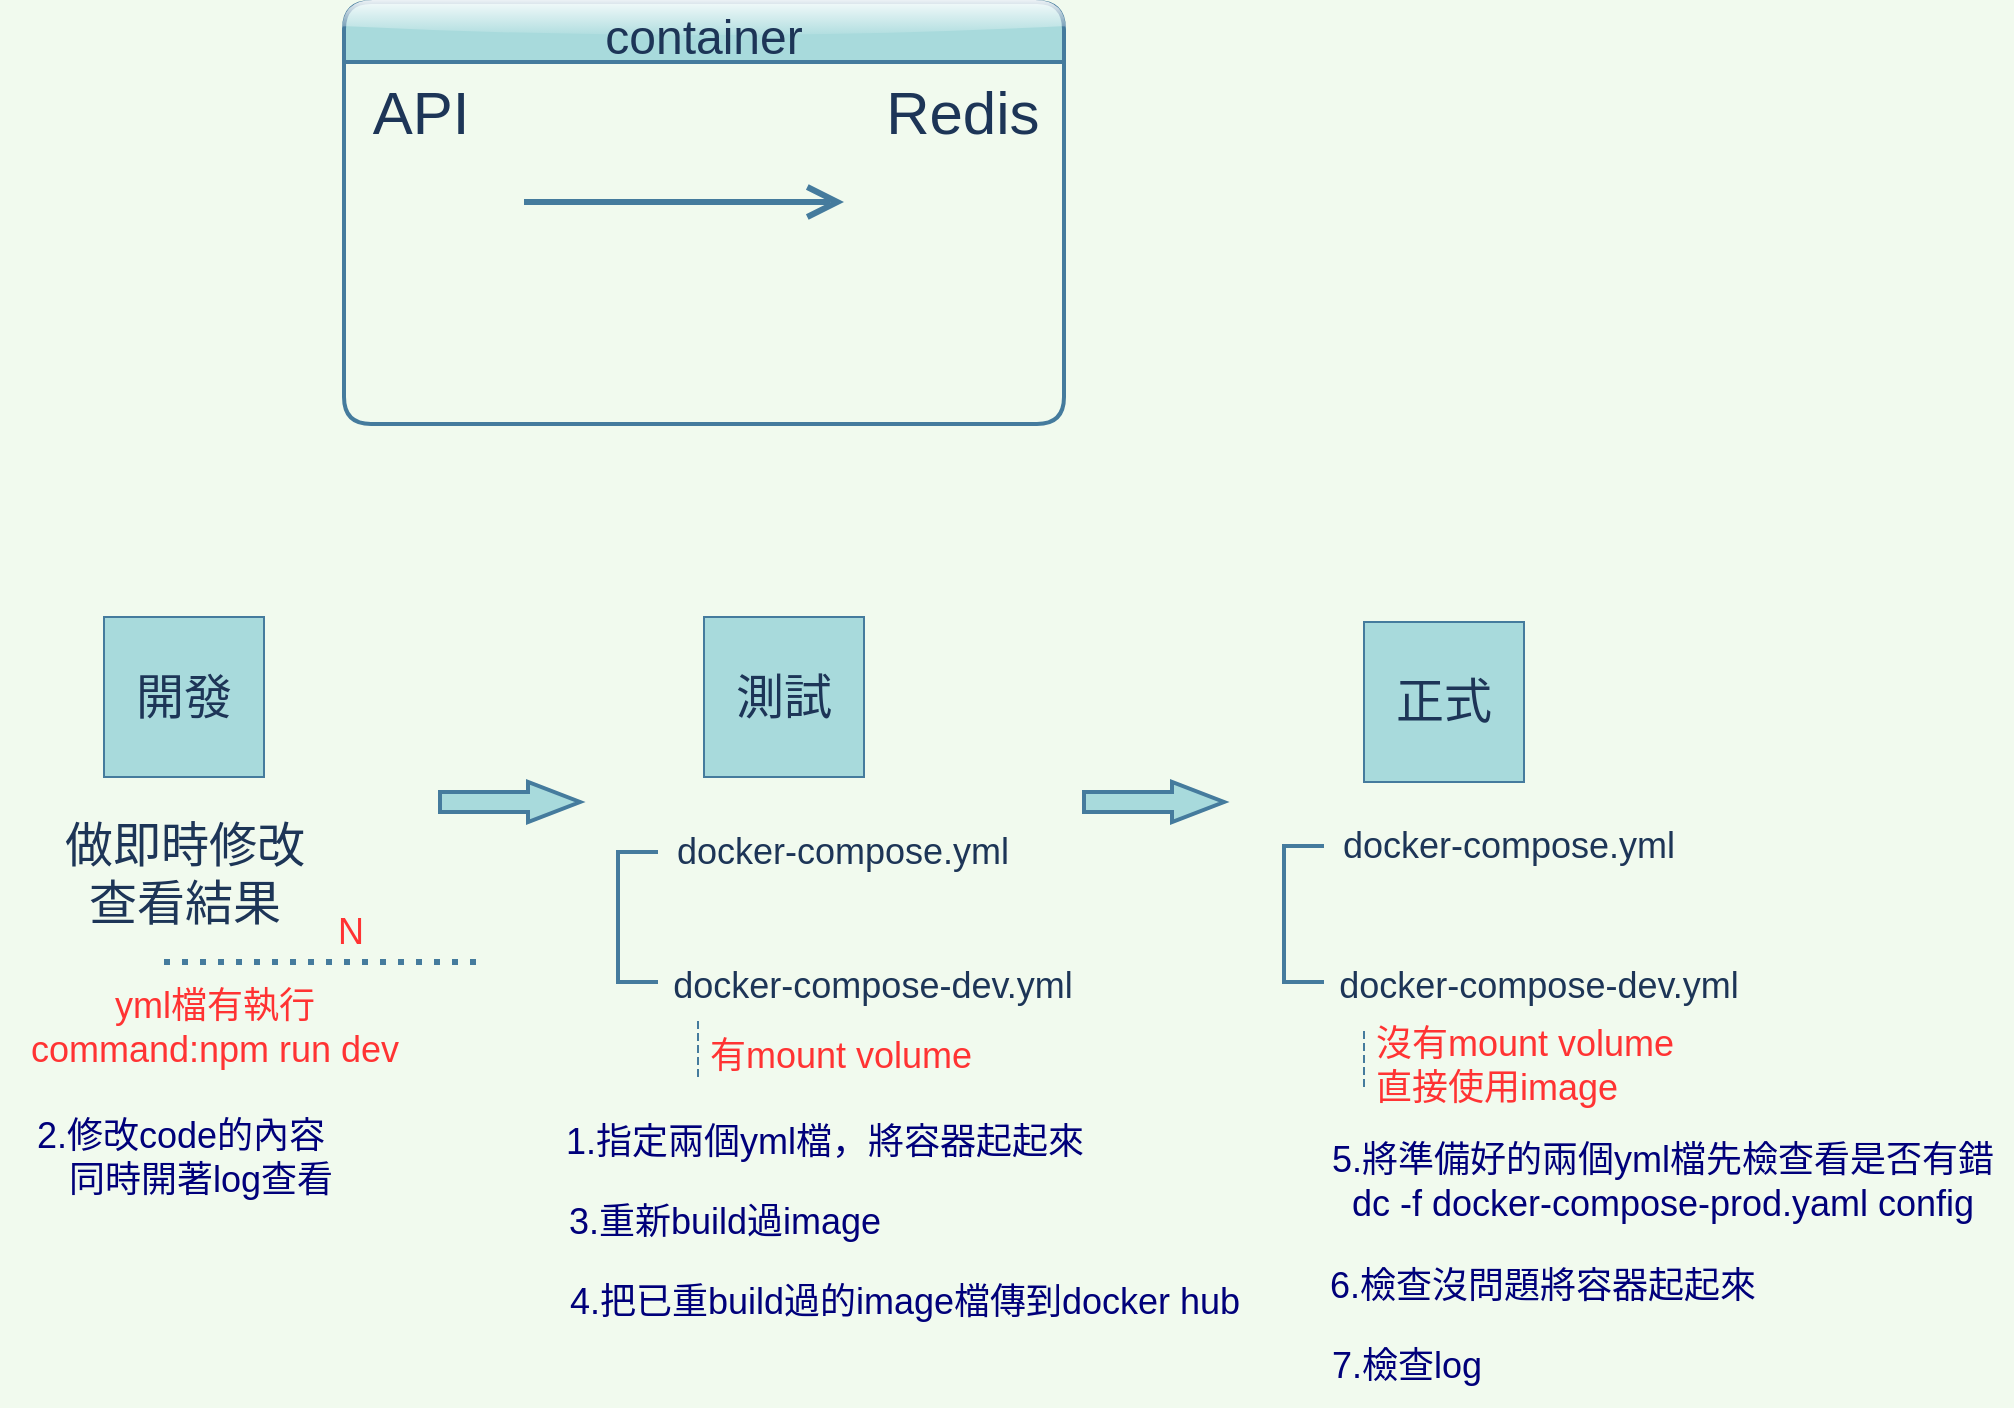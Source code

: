 <mxfile version="20.3.0" type="github"><diagram id="dhz4NjtmWN4lnJv2wQA_" name="第 1 页"><mxGraphModel dx="2013" dy="1758" grid="1" gridSize="10" guides="1" tooltips="1" connect="1" arrows="1" fold="1" page="1" pageScale="1" pageWidth="827" pageHeight="1169" background="#F1FAEE" math="0" shadow="0"><root><mxCell id="0"/><mxCell id="1" parent="0"/><mxCell id="2F01NzQ-fos6RmIVKhnN-1" value="&lt;font style=&quot;font-size: 24px;&quot;&gt;開發&lt;/font&gt;" style="whiteSpace=wrap;html=1;aspect=fixed;fillColor=#A8DADC;strokeColor=#457B9D;fontColor=#1D3557;" parent="1" vertex="1"><mxGeometry x="-10" y="-792.5" width="80" height="80" as="geometry"/></mxCell><mxCell id="2F01NzQ-fos6RmIVKhnN-2" value="&lt;font style=&quot;font-size: 24px;&quot;&gt;測試&lt;/font&gt;" style="whiteSpace=wrap;html=1;aspect=fixed;fillColor=#A8DADC;strokeColor=#457B9D;fontColor=#1D3557;" parent="1" vertex="1"><mxGeometry x="290" y="-792.5" width="80" height="80" as="geometry"/></mxCell><mxCell id="2F01NzQ-fos6RmIVKhnN-3" value="&lt;font style=&quot;font-size: 24px;&quot;&gt;正式&lt;/font&gt;" style="whiteSpace=wrap;html=1;aspect=fixed;fillColor=#A8DADC;strokeColor=#457B9D;fontColor=#1D3557;" parent="1" vertex="1"><mxGeometry x="620" y="-790" width="80" height="80" as="geometry"/></mxCell><mxCell id="2F01NzQ-fos6RmIVKhnN-4" value="做即時修改&lt;br&gt;查看結果" style="text;html=1;align=center;verticalAlign=middle;resizable=0;points=[];autosize=1;strokeColor=none;fillColor=none;fontSize=24;fontColor=#1D3557;" parent="1" vertex="1"><mxGeometry x="-40" y="-699.5" width="140" height="70" as="geometry"/></mxCell><mxCell id="2F01NzQ-fos6RmIVKhnN-7" value="" style="strokeWidth=2;html=1;shape=mxgraph.flowchart.annotation_1;align=left;pointerEvents=1;fontSize=24;fillColor=#A8DADC;strokeColor=#457B9D;fontColor=#1D3557;" parent="1" vertex="1"><mxGeometry x="247" y="-675" width="20" height="65" as="geometry"/></mxCell><mxCell id="2F01NzQ-fos6RmIVKhnN-9" value="&lt;font style=&quot;font-size: 18px;&quot;&gt;docker-compose.yml&lt;/font&gt;" style="text;html=1;align=center;verticalAlign=middle;resizable=0;points=[];autosize=1;strokeColor=none;fillColor=none;fontSize=24;fontColor=#1D3557;" parent="1" vertex="1"><mxGeometry x="264" y="-697" width="190" height="40" as="geometry"/></mxCell><mxCell id="2F01NzQ-fos6RmIVKhnN-10" value="&lt;font style=&quot;font-size: 18px;&quot;&gt;docker-compose-dev.yml&lt;/font&gt;" style="text;html=1;align=center;verticalAlign=middle;resizable=0;points=[];autosize=1;strokeColor=none;fillColor=none;fontSize=24;fontColor=#1D3557;" parent="1" vertex="1"><mxGeometry x="264" y="-630" width="220" height="40" as="geometry"/></mxCell><mxCell id="2F01NzQ-fos6RmIVKhnN-17" value="container" style="swimlane;childLayout=stackLayout;horizontal=1;startSize=30;horizontalStack=0;rounded=1;fontSize=24;fontStyle=0;strokeWidth=2;resizeParent=0;resizeLast=1;shadow=0;dashed=0;align=center;spacing=3;glass=1;fillColor=#A8DADC;strokeColor=#457B9D;fontColor=#1D3557;" parent="1" vertex="1"><mxGeometry x="110" y="-1100" width="360" height="211" as="geometry"/></mxCell><mxCell id="2F01NzQ-fos6RmIVKhnN-28" value="" style="endArrow=open;endFill=1;endSize=12;html=1;rounded=0;strokeColor=#457B9D;fontColor=#1D3557;fillColor=#A8DADC;spacing=20;strokeWidth=3;" parent="2F01NzQ-fos6RmIVKhnN-17" edge="1"><mxGeometry width="160" relative="1" as="geometry"><mxPoint x="90" y="100" as="sourcePoint"/><mxPoint x="250" y="100" as="targetPoint"/></mxGeometry></mxCell><mxCell id="2F01NzQ-fos6RmIVKhnN-18" value=" API                         Redis" style="align=left;strokeColor=none;fillColor=none;spacingLeft=4;fontSize=30;verticalAlign=top;resizable=0;rotatable=0;part=1;fontColor=#1D3557;" parent="2F01NzQ-fos6RmIVKhnN-17" vertex="1"><mxGeometry y="30" width="360" height="181" as="geometry"/></mxCell><mxCell id="2F01NzQ-fos6RmIVKhnN-23" value="" style="verticalLabelPosition=bottom;verticalAlign=top;html=1;strokeWidth=2;shape=mxgraph.arrows2.arrow;dy=0.6;dx=40;notch=0;strokeColor=#457B9D;fontColor=#1D3557;fillColor=#A8DADC;" parent="2F01NzQ-fos6RmIVKhnN-17" vertex="1"><mxGeometry y="211" width="360" as="geometry"/></mxCell><mxCell id="2F01NzQ-fos6RmIVKhnN-29" value="有mount volume" style="shape=partialRectangle;fillColor=none;align=left;verticalAlign=middle;strokeColor=none;spacingLeft=34;rotatable=0;points=[[0,0.5],[1,0.5]];portConstraint=eastwest;dropTarget=0;fontColor=#FF3333;fontSize=18;" parent="1" vertex="1"><mxGeometry x="257" y="-590" width="90" height="30" as="geometry"/></mxCell><mxCell id="2F01NzQ-fos6RmIVKhnN-30" value="" style="shape=partialRectangle;top=0;left=0;bottom=0;fillColor=none;stokeWidth=1;dashed=1;align=left;verticalAlign=middle;spacingLeft=4;spacingRight=4;overflow=hidden;rotatable=0;points=[];portConstraint=eastwest;part=1;strokeColor=#457B9D;fontColor=#1D3557;" parent="2F01NzQ-fos6RmIVKhnN-29" vertex="1" connectable="0"><mxGeometry width="30" height="30" as="geometry"/></mxCell><mxCell id="2F01NzQ-fos6RmIVKhnN-35" value="" style="strokeWidth=2;html=1;shape=mxgraph.flowchart.annotation_1;align=left;pointerEvents=1;fontSize=24;fillColor=#A8DADC;strokeColor=#457B9D;fontColor=#1D3557;" parent="1" vertex="1"><mxGeometry x="580" y="-678" width="20" height="68" as="geometry"/></mxCell><mxCell id="2F01NzQ-fos6RmIVKhnN-36" value="&lt;font style=&quot;font-size: 18px;&quot;&gt;docker-compose.yml&lt;/font&gt;" style="text;html=1;align=center;verticalAlign=middle;resizable=0;points=[];autosize=1;strokeColor=none;fillColor=none;fontSize=24;fontColor=#1D3557;" parent="1" vertex="1"><mxGeometry x="597" y="-700" width="190" height="40" as="geometry"/></mxCell><mxCell id="2F01NzQ-fos6RmIVKhnN-37" value="&lt;font style=&quot;font-size: 18px;&quot;&gt;docker-compose-dev.yml&lt;/font&gt;" style="text;html=1;align=center;verticalAlign=middle;resizable=0;points=[];autosize=1;strokeColor=none;fillColor=none;fontSize=24;fontColor=#1D3557;" parent="1" vertex="1"><mxGeometry x="597" y="-630" width="220" height="40" as="geometry"/></mxCell><mxCell id="2F01NzQ-fos6RmIVKhnN-38" value="沒有mount volume&#10;直接使用image" style="shape=partialRectangle;fillColor=none;align=left;verticalAlign=middle;strokeColor=none;spacingLeft=34;rotatable=0;points=[[0,0.5],[1,0.5]];portConstraint=eastwest;dropTarget=0;fontColor=#FF3333;fontSize=18;" parent="1" vertex="1"><mxGeometry x="590" y="-585" width="90" height="30" as="geometry"/></mxCell><mxCell id="2F01NzQ-fos6RmIVKhnN-39" value="" style="shape=partialRectangle;top=0;left=0;bottom=0;fillColor=none;stokeWidth=1;dashed=1;align=left;verticalAlign=middle;spacingLeft=4;spacingRight=4;overflow=hidden;rotatable=0;points=[];portConstraint=eastwest;part=1;strokeColor=#457B9D;fontColor=#1D3557;" parent="2F01NzQ-fos6RmIVKhnN-38" vertex="1" connectable="0"><mxGeometry width="30" height="30" as="geometry"/></mxCell><mxCell id="2F01NzQ-fos6RmIVKhnN-40" value="" style="verticalLabelPosition=bottom;verticalAlign=top;html=1;strokeWidth=2;shape=mxgraph.arrows2.arrow;dy=0.5;dx=26;notch=0;strokeColor=#457B9D;fontSize=18;fontColor=#FF3333;fillColor=#A8DADC;" parent="1" vertex="1"><mxGeometry x="158" y="-710" width="70" height="20" as="geometry"/></mxCell><mxCell id="2F01NzQ-fos6RmIVKhnN-41" value="" style="verticalLabelPosition=bottom;verticalAlign=top;html=1;strokeWidth=2;shape=mxgraph.arrows2.arrow;dy=0.5;dx=26;notch=0;strokeColor=#457B9D;fontSize=18;fontColor=#FF3333;fillColor=#A8DADC;" parent="1" vertex="1"><mxGeometry x="480" y="-710" width="70" height="20" as="geometry"/></mxCell><mxCell id="2F01NzQ-fos6RmIVKhnN-45" value="" style="endArrow=none;html=1;rounded=0;dashed=1;dashPattern=1 2;strokeColor=#457B9D;strokeWidth=3;fontSize=18;fontColor=#FF3333;fillColor=#A8DADC;" parent="1" edge="1"><mxGeometry relative="1" as="geometry"><mxPoint x="20" y="-620" as="sourcePoint"/><mxPoint x="180" y="-620" as="targetPoint"/></mxGeometry></mxCell><mxCell id="2F01NzQ-fos6RmIVKhnN-46" value="N" style="resizable=0;html=1;align=right;verticalAlign=bottom;strokeColor=#457B9D;fontSize=18;fontColor=#FF3333;fillColor=#A8DADC;" parent="2F01NzQ-fos6RmIVKhnN-45" connectable="0" vertex="1"><mxGeometry x="1" relative="1" as="geometry"><mxPoint x="-60" y="-2" as="offset"/></mxGeometry></mxCell><mxCell id="2F01NzQ-fos6RmIVKhnN-47" value="yml檔有執行&lt;br&gt;command:npm run dev" style="text;html=1;align=center;verticalAlign=middle;resizable=0;points=[];autosize=1;strokeColor=none;fillColor=none;fontSize=18;fontColor=#FF3333;" parent="1" vertex="1"><mxGeometry x="-60" y="-617.5" width="210" height="60" as="geometry"/></mxCell><mxCell id="2F01NzQ-fos6RmIVKhnN-50" value="&lt;font color=&quot;#00007a&quot;&gt;1.指定兩個yml檔，將容器起起來&lt;/font&gt;" style="text;html=1;align=center;verticalAlign=middle;resizable=0;points=[];autosize=1;strokeColor=none;fillColor=none;fontSize=18;fontColor=#FF3333;" parent="1" vertex="1"><mxGeometry x="210" y="-550" width="280" height="40" as="geometry"/></mxCell><mxCell id="2F01NzQ-fos6RmIVKhnN-51" value="2.修改code的內容&lt;br&gt;&amp;nbsp; &amp;nbsp; 同時開著log查看" style="text;html=1;align=center;verticalAlign=middle;resizable=0;points=[];autosize=1;strokeColor=none;fillColor=none;fontSize=18;fontColor=#00007A;" parent="1" vertex="1"><mxGeometry x="-62" y="-552.5" width="180" height="60" as="geometry"/></mxCell><mxCell id="2F01NzQ-fos6RmIVKhnN-52" value="3.重新build過image" style="text;html=1;align=center;verticalAlign=middle;resizable=0;points=[];autosize=1;strokeColor=none;fillColor=none;fontSize=18;fontColor=#00007A;" parent="1" vertex="1"><mxGeometry x="210" y="-510" width="180" height="40" as="geometry"/></mxCell><mxCell id="2F01NzQ-fos6RmIVKhnN-53" value="4.把已重build過的image檔傳到docker hub" style="text;html=1;align=center;verticalAlign=middle;resizable=0;points=[];autosize=1;strokeColor=none;fillColor=none;fontSize=18;fontColor=#00007A;" parent="1" vertex="1"><mxGeometry x="210" y="-470" width="360" height="40" as="geometry"/></mxCell><mxCell id="2F01NzQ-fos6RmIVKhnN-55" value="5.將準備好的兩個yml檔先檢查看是否有錯&lt;br&gt;dc -f&amp;nbsp;docker-compose-prod.yaml config" style="text;html=1;align=center;verticalAlign=middle;resizable=0;points=[];autosize=1;strokeColor=none;fillColor=none;fontSize=18;fontColor=#00007A;" parent="1" vertex="1"><mxGeometry x="594" y="-540" width="350" height="60" as="geometry"/></mxCell><mxCell id="2F01NzQ-fos6RmIVKhnN-56" value="6.檢查沒問題將容器起起來" style="text;html=1;align=center;verticalAlign=middle;resizable=0;points=[];autosize=1;strokeColor=none;fillColor=none;fontSize=18;fontColor=#00007A;" parent="1" vertex="1"><mxGeometry x="589" y="-478" width="240" height="40" as="geometry"/></mxCell><mxCell id="2F01NzQ-fos6RmIVKhnN-57" value="7.檢查log" style="text;html=1;align=center;verticalAlign=middle;resizable=0;points=[];autosize=1;strokeColor=none;fillColor=none;fontSize=18;fontColor=#00007A;" parent="1" vertex="1"><mxGeometry x="591" y="-438" width="100" height="40" as="geometry"/></mxCell></root></mxGraphModel></diagram></mxfile>